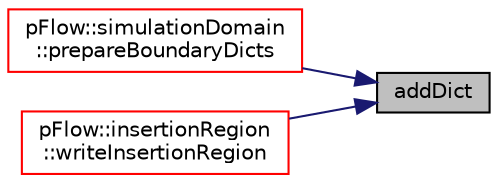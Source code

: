 digraph "addDict"
{
 // LATEX_PDF_SIZE
  edge [fontname="Helvetica",fontsize="10",labelfontname="Helvetica",labelfontsize="10"];
  node [fontname="Helvetica",fontsize="10",shape=record];
  rankdir="RL";
  Node1 [label="addDict",height=0.2,width=0.4,color="black", fillcolor="grey75", style="filled", fontcolor="black",tooltip="add a dictionary with the specifiedd keyword, if it exists, replace it."];
  Node1 -> Node2 [dir="back",color="midnightblue",fontsize="10",style="solid",fontname="Helvetica"];
  Node2 [label="pFlow::simulationDomain\l::prepareBoundaryDicts",height=0.2,width=0.4,color="red", fillcolor="white", style="filled",URL="$classpFlow_1_1simulationDomain.html#a7480d19ee76243cda932bdbc4acedb7e",tooltip=" "];
  Node1 -> Node4 [dir="back",color="midnightblue",fontsize="10",style="solid",fontname="Helvetica"];
  Node4 [label="pFlow::insertionRegion\l::writeInsertionRegion",height=0.2,width=0.4,color="red", fillcolor="white", style="filled",URL="$classpFlow_1_1insertionRegion.html#aa364cd422ed5085c750de4a19a321f7f",tooltip="write to dictionary"];
}

